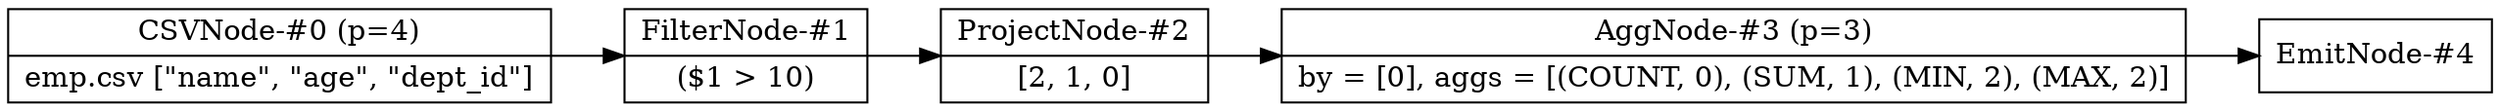 digraph example1 {
    node [shape=record];
    rankdir=LR;
    splines=polyline;
    nodesep=0.5;
    Node0[label="CSVNode-#0 (p=4)|emp.csv [\"name\", \"age\", \"dept_id\"]"];
    Node1[label="FilterNode-#1|($1 &gt; 10)"];
    Node0 -> Node1;
    Node2[label="ProjectNode-#2|[2, 1, 0]"];
    Node1 -> Node2;
    Node3[label="AggNode-#3 (p=3)|by = [0], aggs = [(COUNT, 0), (SUM, 1), (MIN, 2), (MAX, 2)]"];
    Node2 -> Node3;
    Node4[label="EmitNode-#4"];
    Node3 -> Node4;
}
